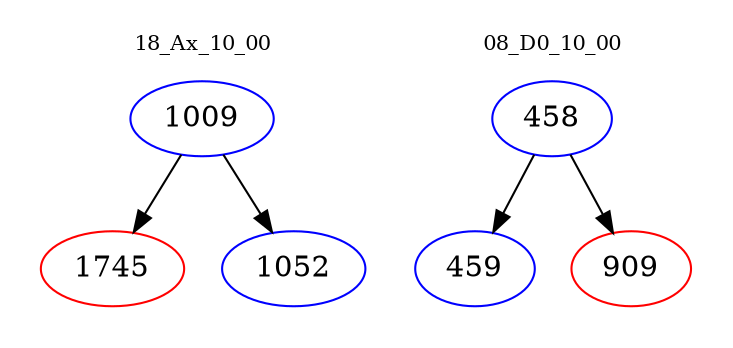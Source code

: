 digraph{
subgraph cluster_0 {
color = white
label = "18_Ax_10_00";
fontsize=10;
T0_1009 [label="1009", color="blue"]
T0_1009 -> T0_1745 [color="black"]
T0_1745 [label="1745", color="red"]
T0_1009 -> T0_1052 [color="black"]
T0_1052 [label="1052", color="blue"]
}
subgraph cluster_1 {
color = white
label = "08_D0_10_00";
fontsize=10;
T1_458 [label="458", color="blue"]
T1_458 -> T1_459 [color="black"]
T1_459 [label="459", color="blue"]
T1_458 -> T1_909 [color="black"]
T1_909 [label="909", color="red"]
}
}
